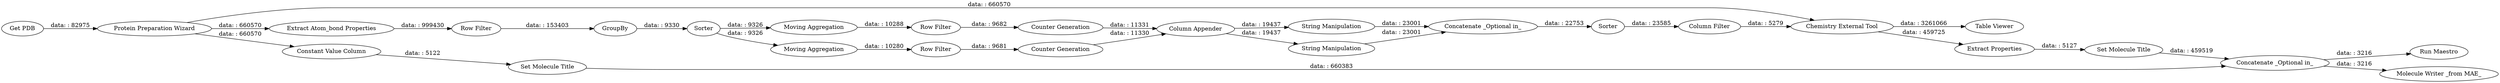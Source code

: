 digraph {
	"4448144172642166313_15299" [label="Set Molecule Title"]
	"4448144172642166313_15290" [label="Column Filter"]
	"4448144172642166313_15198" [label="Extract Atom_bond Properties"]
	"4448144172642166313_15193" [label="Get PDB"]
	"4448144172642166313_15297" [label="Constant Value Column"]
	"4448144172642166313_15227" [label="Column Appender"]
	"4448144172642166313_15288" [label="Run Maestro"]
	"4448144172642166313_15243" [label="Row Filter"]
	"4448144172642166313_15274" [label="Counter Generation"]
	"4448144172642166313_15298" [label="Set Molecule Title"]
	"4448144172642166313_15228" [label=Sorter]
	"4448144172642166313_15296" [label="Extract Properties"]
	"4448144172642166313_15200" [label=GroupBy]
	"4448144172642166313_15292" [label="Concatenate _Optional in_"]
	"4448144172642166313_15272" [label="Counter Generation"]
	"4448144172642166313_15278" [label="String Manipulation"]
	"4448144172642166313_15266" [label="Row Filter"]
	"4448144172642166313_15291" [label=Sorter]
	"4448144172642166313_15289" [label="Concatenate _Optional in_"]
	"4448144172642166313_15268" [label="Row Filter"]
	"4448144172642166313_15265" [label="Moving Aggregation"]
	"4448144172642166313_15214" [label="Protein Preparation Wizard"]
	"4448144172642166313_15286" [label="Chemistry External Tool"]
	"4448144172642166313_15287" [label="Table Viewer"]
	"4448144172642166313_15234" [label="String Manipulation"]
	"4448144172642166313_15267" [label="Moving Aggregation"]
	"4448144172642166313_15294" [label="Molecule Writer _from MAE_"]
	"4448144172642166313_15292" -> "4448144172642166313_15288" [label="data: : 3216"]
	"4448144172642166313_15227" -> "4448144172642166313_15234" [label="data: : 19437"]
	"4448144172642166313_15228" -> "4448144172642166313_15265" [label="data: : 9326"]
	"4448144172642166313_15272" -> "4448144172642166313_15227" [label="data: : 11331"]
	"4448144172642166313_15214" -> "4448144172642166313_15286" [label="data: : 660570"]
	"4448144172642166313_15266" -> "4448144172642166313_15274" [label="data: : 9681"]
	"4448144172642166313_15290" -> "4448144172642166313_15286" [label="data: : 5279"]
	"4448144172642166313_15286" -> "4448144172642166313_15296" [label="data: : 459725"]
	"4448144172642166313_15198" -> "4448144172642166313_15243" [label="data: : 999430"]
	"4448144172642166313_15267" -> "4448144172642166313_15268" [label="data: : 10288"]
	"4448144172642166313_15297" -> "4448144172642166313_15299" [label="data: : 5122"]
	"4448144172642166313_15228" -> "4448144172642166313_15267" [label="data: : 9326"]
	"4448144172642166313_15299" -> "4448144172642166313_15292" [label="data: : 660383"]
	"4448144172642166313_15214" -> "4448144172642166313_15198" [label="data: : 660570"]
	"4448144172642166313_15268" -> "4448144172642166313_15272" [label="data: : 9682"]
	"4448144172642166313_15227" -> "4448144172642166313_15278" [label="data: : 19437"]
	"4448144172642166313_15193" -> "4448144172642166313_15214" [label="data: : 82975"]
	"4448144172642166313_15278" -> "4448144172642166313_15289" [label="data: : 23001"]
	"4448144172642166313_15200" -> "4448144172642166313_15228" [label="data: : 9330"]
	"4448144172642166313_15296" -> "4448144172642166313_15298" [label="data: : 5127"]
	"4448144172642166313_15292" -> "4448144172642166313_15294" [label="data: : 3216"]
	"4448144172642166313_15286" -> "4448144172642166313_15287" [label="data: : 3261066"]
	"4448144172642166313_15243" -> "4448144172642166313_15200" [label="data: : 153403"]
	"4448144172642166313_15234" -> "4448144172642166313_15289" [label="data: : 23001"]
	"4448144172642166313_15298" -> "4448144172642166313_15292" [label="data: : 459519"]
	"4448144172642166313_15291" -> "4448144172642166313_15290" [label="data: : 23585"]
	"4448144172642166313_15289" -> "4448144172642166313_15291" [label="data: : 22753"]
	"4448144172642166313_15274" -> "4448144172642166313_15227" [label="data: : 11330"]
	"4448144172642166313_15214" -> "4448144172642166313_15297" [label="data: : 660570"]
	"4448144172642166313_15265" -> "4448144172642166313_15266" [label="data: : 10280"]
	rankdir=LR
}
